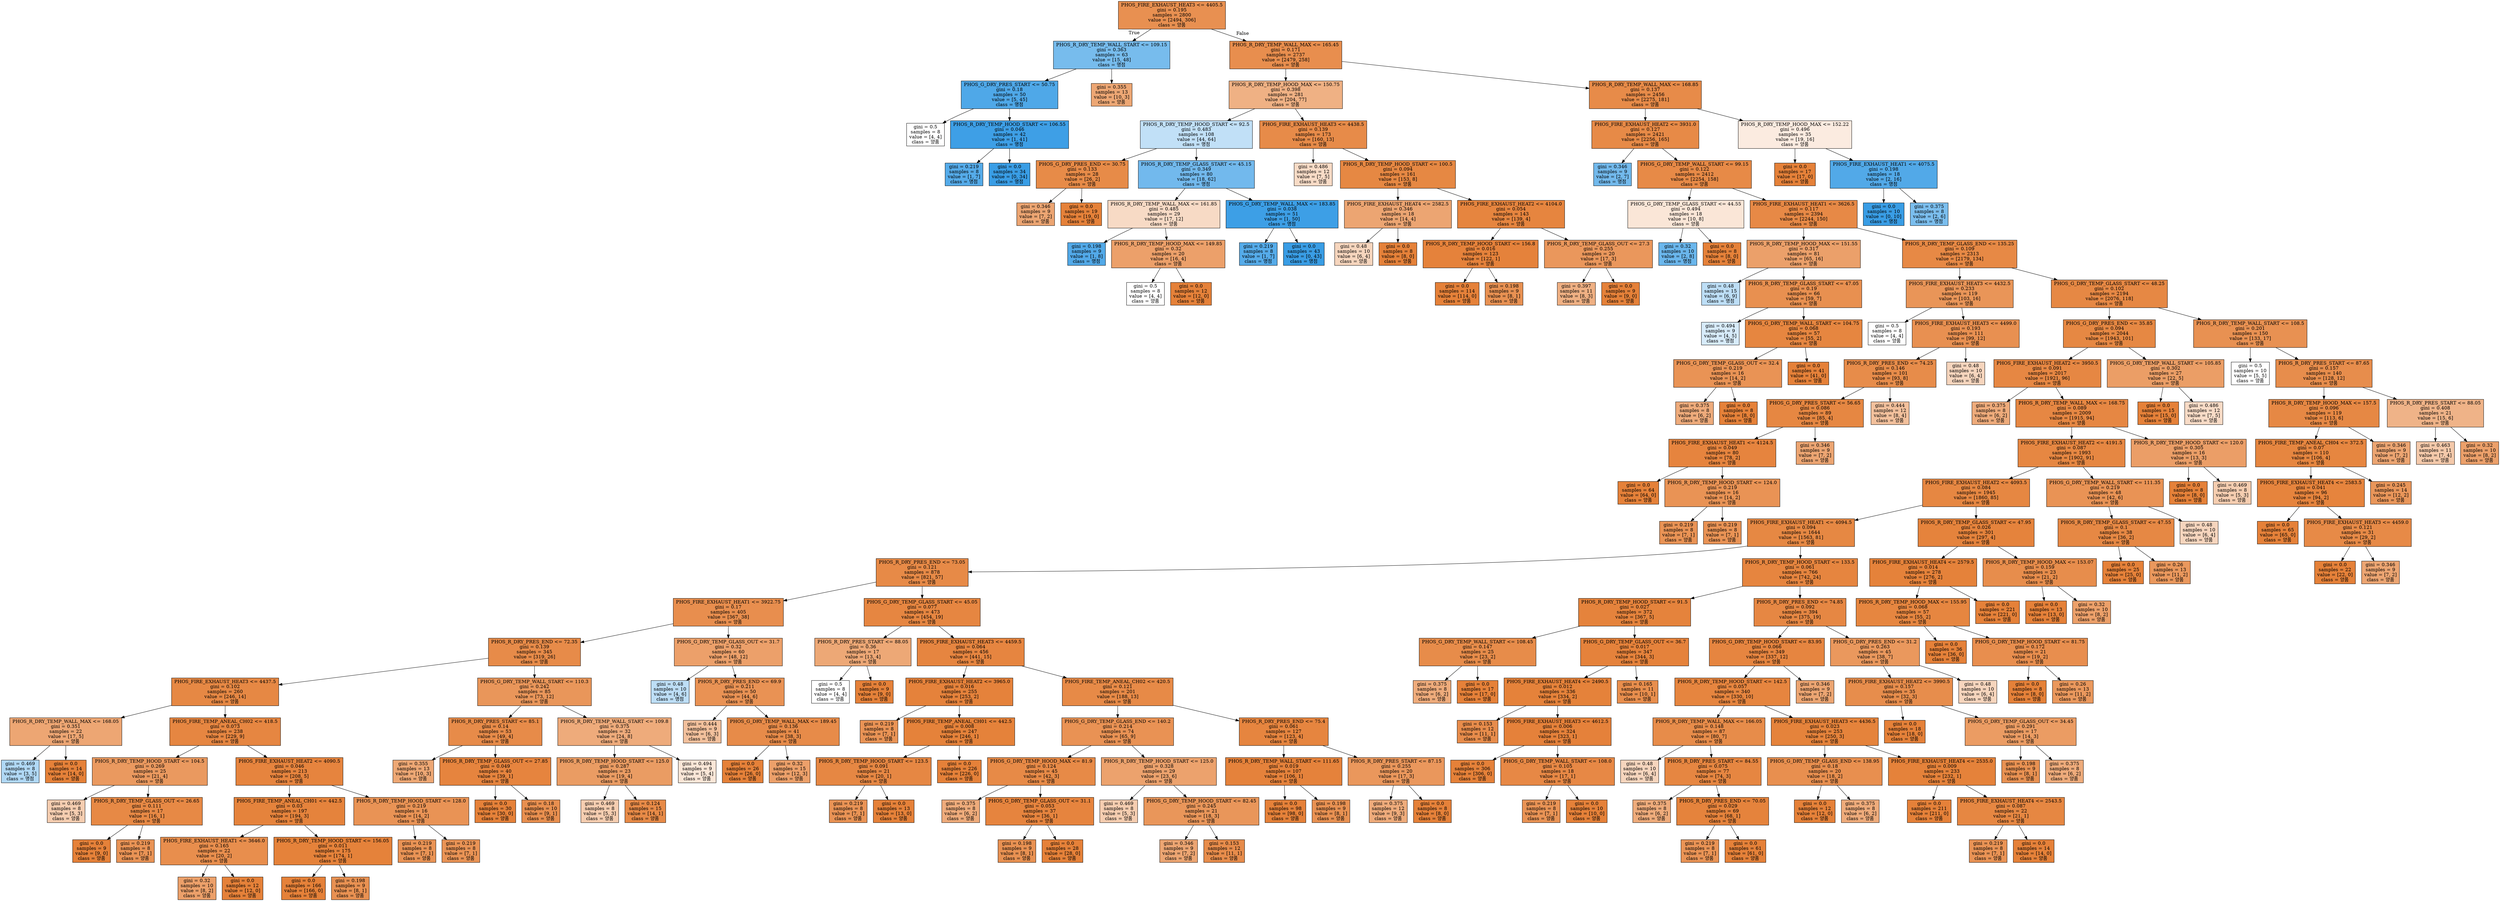 digraph Tree {
node [shape=box, style="filled", color="black"] ;
0 [label="PHOS_FIRE_EXHAUST_HEAT3 <= 4405.5\ngini = 0.195\nsamples = 2800\nvalue = [2494, 306]\nclass = 양품", fillcolor="#e89051"] ;
1 [label="PHOS_R_DRY_TEMP_WALL_START <= 109.15\ngini = 0.363\nsamples = 63\nvalue = [15, 48]\nclass = 명점", fillcolor="#77bced"] ;
0 -> 1 [labeldistance=2.5, labelangle=45, headlabel="True"] ;
2 [label="PHOS_G_DRY_PRES_START <= 50.75\ngini = 0.18\nsamples = 50\nvalue = [5, 45]\nclass = 명점", fillcolor="#4fa8e8"] ;
1 -> 2 ;
3 [label="gini = 0.5\nsamples = 8\nvalue = [4, 4]\nclass = 양품", fillcolor="#ffffff"] ;
2 -> 3 ;
4 [label="PHOS_R_DRY_TEMP_HOOD_START <= 106.55\ngini = 0.046\nsamples = 42\nvalue = [1, 41]\nclass = 명점", fillcolor="#3e9fe6"] ;
2 -> 4 ;
5 [label="gini = 0.219\nsamples = 8\nvalue = [1, 7]\nclass = 명점", fillcolor="#55abe9"] ;
4 -> 5 ;
6 [label="gini = 0.0\nsamples = 34\nvalue = [0, 34]\nclass = 명점", fillcolor="#399de5"] ;
4 -> 6 ;
7 [label="gini = 0.355\nsamples = 13\nvalue = [10, 3]\nclass = 양품", fillcolor="#eda774"] ;
1 -> 7 ;
8 [label="PHOS_R_DRY_TEMP_WALL_MAX <= 165.45\ngini = 0.171\nsamples = 2737\nvalue = [2479, 258]\nclass = 양품", fillcolor="#e88e4e"] ;
0 -> 8 [labeldistance=2.5, labelangle=-45, headlabel="False"] ;
9 [label="PHOS_R_DRY_TEMP_HOOD_MAX <= 150.75\ngini = 0.398\nsamples = 281\nvalue = [204, 77]\nclass = 양품", fillcolor="#efb184"] ;
8 -> 9 ;
10 [label="PHOS_R_DRY_TEMP_HOOD_START <= 92.5\ngini = 0.483\nsamples = 108\nvalue = [44, 64]\nclass = 명점", fillcolor="#c1e0f7"] ;
9 -> 10 ;
11 [label="PHOS_G_DRY_PRES_END <= 30.75\ngini = 0.133\nsamples = 28\nvalue = [26, 2]\nclass = 양품", fillcolor="#e78b48"] ;
10 -> 11 ;
12 [label="gini = 0.346\nsamples = 9\nvalue = [7, 2]\nclass = 양품", fillcolor="#eca572"] ;
11 -> 12 ;
13 [label="gini = 0.0\nsamples = 19\nvalue = [19, 0]\nclass = 양품", fillcolor="#e58139"] ;
11 -> 13 ;
14 [label="PHOS_R_DRY_TEMP_GLASS_START <= 45.15\ngini = 0.349\nsamples = 80\nvalue = [18, 62]\nclass = 명점", fillcolor="#72b9ed"] ;
10 -> 14 ;
15 [label="PHOS_R_DRY_TEMP_WALL_MAX <= 161.85\ngini = 0.485\nsamples = 29\nvalue = [17, 12]\nclass = 양품", fillcolor="#f7dac5"] ;
14 -> 15 ;
16 [label="gini = 0.198\nsamples = 9\nvalue = [1, 8]\nclass = 명점", fillcolor="#52a9e8"] ;
15 -> 16 ;
17 [label="PHOS_R_DRY_TEMP_HOOD_MAX <= 149.85\ngini = 0.32\nsamples = 20\nvalue = [16, 4]\nclass = 양품", fillcolor="#eca06a"] ;
15 -> 17 ;
18 [label="gini = 0.5\nsamples = 8\nvalue = [4, 4]\nclass = 양품", fillcolor="#ffffff"] ;
17 -> 18 ;
19 [label="gini = 0.0\nsamples = 12\nvalue = [12, 0]\nclass = 양품", fillcolor="#e58139"] ;
17 -> 19 ;
20 [label="PHOS_G_DRY_TEMP_WALL_MAX <= 183.85\ngini = 0.038\nsamples = 51\nvalue = [1, 50]\nclass = 명점", fillcolor="#3d9fe6"] ;
14 -> 20 ;
21 [label="gini = 0.219\nsamples = 8\nvalue = [1, 7]\nclass = 명점", fillcolor="#55abe9"] ;
20 -> 21 ;
22 [label="gini = 0.0\nsamples = 43\nvalue = [0, 43]\nclass = 명점", fillcolor="#399de5"] ;
20 -> 22 ;
23 [label="PHOS_FIRE_EXHAUST_HEAT3 <= 4438.5\ngini = 0.139\nsamples = 173\nvalue = [160, 13]\nclass = 양품", fillcolor="#e78b49"] ;
9 -> 23 ;
24 [label="gini = 0.486\nsamples = 12\nvalue = [7, 5]\nclass = 양품", fillcolor="#f8dbc6"] ;
23 -> 24 ;
25 [label="PHOS_R_DRY_TEMP_HOOD_START <= 100.5\ngini = 0.094\nsamples = 161\nvalue = [153, 8]\nclass = 양품", fillcolor="#e68843"] ;
23 -> 25 ;
26 [label="PHOS_FIRE_EXHAUST_HEAT4 <= 2582.5\ngini = 0.346\nsamples = 18\nvalue = [14, 4]\nclass = 양품", fillcolor="#eca572"] ;
25 -> 26 ;
27 [label="gini = 0.48\nsamples = 10\nvalue = [6, 4]\nclass = 양품", fillcolor="#f6d5bd"] ;
26 -> 27 ;
28 [label="gini = 0.0\nsamples = 8\nvalue = [8, 0]\nclass = 양품", fillcolor="#e58139"] ;
26 -> 28 ;
29 [label="PHOS_FIRE_EXHAUST_HEAT2 <= 4104.0\ngini = 0.054\nsamples = 143\nvalue = [139, 4]\nclass = 양품", fillcolor="#e6853f"] ;
25 -> 29 ;
30 [label="PHOS_R_DRY_TEMP_HOOD_START <= 156.8\ngini = 0.016\nsamples = 123\nvalue = [122, 1]\nclass = 양품", fillcolor="#e5823b"] ;
29 -> 30 ;
31 [label="gini = 0.0\nsamples = 114\nvalue = [114, 0]\nclass = 양품", fillcolor="#e58139"] ;
30 -> 31 ;
32 [label="gini = 0.198\nsamples = 9\nvalue = [8, 1]\nclass = 양품", fillcolor="#e89152"] ;
30 -> 32 ;
33 [label="PHOS_R_DRY_TEMP_GLASS_OUT <= 27.3\ngini = 0.255\nsamples = 20\nvalue = [17, 3]\nclass = 양품", fillcolor="#ea975c"] ;
29 -> 33 ;
34 [label="gini = 0.397\nsamples = 11\nvalue = [8, 3]\nclass = 양품", fillcolor="#efb083"] ;
33 -> 34 ;
35 [label="gini = 0.0\nsamples = 9\nvalue = [9, 0]\nclass = 양품", fillcolor="#e58139"] ;
33 -> 35 ;
36 [label="PHOS_R_DRY_TEMP_WALL_MAX <= 168.85\ngini = 0.137\nsamples = 2456\nvalue = [2275, 181]\nclass = 양품", fillcolor="#e78b49"] ;
8 -> 36 ;
37 [label="PHOS_FIRE_EXHAUST_HEAT2 <= 3931.0\ngini = 0.127\nsamples = 2421\nvalue = [2256, 165]\nclass = 양품", fillcolor="#e78a47"] ;
36 -> 37 ;
38 [label="gini = 0.346\nsamples = 9\nvalue = [2, 7]\nclass = 명점", fillcolor="#72b9ec"] ;
37 -> 38 ;
39 [label="PHOS_G_DRY_TEMP_WALL_START <= 99.15\ngini = 0.122\nsamples = 2412\nvalue = [2254, 158]\nclass = 양품", fillcolor="#e78a47"] ;
37 -> 39 ;
40 [label="PHOS_G_DRY_TEMP_GLASS_START <= 44.55\ngini = 0.494\nsamples = 18\nvalue = [10, 8]\nclass = 양품", fillcolor="#fae6d7"] ;
39 -> 40 ;
41 [label="gini = 0.32\nsamples = 10\nvalue = [2, 8]\nclass = 명점", fillcolor="#6ab6ec"] ;
40 -> 41 ;
42 [label="gini = 0.0\nsamples = 8\nvalue = [8, 0]\nclass = 양품", fillcolor="#e58139"] ;
40 -> 42 ;
43 [label="PHOS_FIRE_EXHAUST_HEAT1 <= 3626.5\ngini = 0.117\nsamples = 2394\nvalue = [2244, 150]\nclass = 양품", fillcolor="#e78946"] ;
39 -> 43 ;
44 [label="PHOS_R_DRY_TEMP_HOOD_MAX <= 151.55\ngini = 0.317\nsamples = 81\nvalue = [65, 16]\nclass = 양품", fillcolor="#eba06a"] ;
43 -> 44 ;
45 [label="gini = 0.48\nsamples = 15\nvalue = [6, 9]\nclass = 명점", fillcolor="#bddef6"] ;
44 -> 45 ;
46 [label="PHOS_R_DRY_TEMP_GLASS_START <= 47.05\ngini = 0.19\nsamples = 66\nvalue = [59, 7]\nclass = 양품", fillcolor="#e89050"] ;
44 -> 46 ;
47 [label="gini = 0.494\nsamples = 9\nvalue = [4, 5]\nclass = 명점", fillcolor="#d7ebfa"] ;
46 -> 47 ;
48 [label="PHOS_G_DRY_TEMP_WALL_START <= 104.75\ngini = 0.068\nsamples = 57\nvalue = [55, 2]\nclass = 양품", fillcolor="#e68640"] ;
46 -> 48 ;
49 [label="PHOS_G_DRY_TEMP_GLASS_OUT <= 32.4\ngini = 0.219\nsamples = 16\nvalue = [14, 2]\nclass = 양품", fillcolor="#e99355"] ;
48 -> 49 ;
50 [label="gini = 0.375\nsamples = 8\nvalue = [6, 2]\nclass = 양품", fillcolor="#eeab7b"] ;
49 -> 50 ;
51 [label="gini = 0.0\nsamples = 8\nvalue = [8, 0]\nclass = 양품", fillcolor="#e58139"] ;
49 -> 51 ;
52 [label="gini = 0.0\nsamples = 41\nvalue = [41, 0]\nclass = 양품", fillcolor="#e58139"] ;
48 -> 52 ;
53 [label="PHOS_R_DRY_TEMP_GLASS_END <= 135.25\ngini = 0.109\nsamples = 2313\nvalue = [2179, 134]\nclass = 양품", fillcolor="#e78945"] ;
43 -> 53 ;
54 [label="PHOS_FIRE_EXHAUST_HEAT3 <= 4432.5\ngini = 0.233\nsamples = 119\nvalue = [103, 16]\nclass = 양품", fillcolor="#e99558"] ;
53 -> 54 ;
55 [label="gini = 0.5\nsamples = 8\nvalue = [4, 4]\nclass = 양품", fillcolor="#ffffff"] ;
54 -> 55 ;
56 [label="PHOS_FIRE_EXHAUST_HEAT3 <= 4499.0\ngini = 0.193\nsamples = 111\nvalue = [99, 12]\nclass = 양품", fillcolor="#e89051"] ;
54 -> 56 ;
57 [label="PHOS_R_DRY_PRES_END <= 74.25\ngini = 0.146\nsamples = 101\nvalue = [93, 8]\nclass = 양품", fillcolor="#e78c4a"] ;
56 -> 57 ;
58 [label="PHOS_G_DRY_PRES_START <= 56.65\ngini = 0.086\nsamples = 89\nvalue = [85, 4]\nclass = 양품", fillcolor="#e68742"] ;
57 -> 58 ;
59 [label="PHOS_FIRE_EXHAUST_HEAT1 <= 4124.5\ngini = 0.049\nsamples = 80\nvalue = [78, 2]\nclass = 양품", fillcolor="#e6843e"] ;
58 -> 59 ;
60 [label="gini = 0.0\nsamples = 64\nvalue = [64, 0]\nclass = 양품", fillcolor="#e58139"] ;
59 -> 60 ;
61 [label="PHOS_R_DRY_TEMP_HOOD_START <= 124.0\ngini = 0.219\nsamples = 16\nvalue = [14, 2]\nclass = 양품", fillcolor="#e99355"] ;
59 -> 61 ;
62 [label="gini = 0.219\nsamples = 8\nvalue = [7, 1]\nclass = 양품", fillcolor="#e99355"] ;
61 -> 62 ;
63 [label="gini = 0.219\nsamples = 8\nvalue = [7, 1]\nclass = 양품", fillcolor="#e99355"] ;
61 -> 63 ;
64 [label="gini = 0.346\nsamples = 9\nvalue = [7, 2]\nclass = 양품", fillcolor="#eca572"] ;
58 -> 64 ;
65 [label="gini = 0.444\nsamples = 12\nvalue = [8, 4]\nclass = 양품", fillcolor="#f2c09c"] ;
57 -> 65 ;
66 [label="gini = 0.48\nsamples = 10\nvalue = [6, 4]\nclass = 양품", fillcolor="#f6d5bd"] ;
56 -> 66 ;
67 [label="PHOS_G_DRY_TEMP_GLASS_START <= 48.25\ngini = 0.102\nsamples = 2194\nvalue = [2076, 118]\nclass = 양품", fillcolor="#e68844"] ;
53 -> 67 ;
68 [label="PHOS_G_DRY_PRES_END <= 35.85\ngini = 0.094\nsamples = 2044\nvalue = [1943, 101]\nclass = 양품", fillcolor="#e68843"] ;
67 -> 68 ;
69 [label="PHOS_FIRE_EXHAUST_HEAT2 <= 3950.5\ngini = 0.091\nsamples = 2017\nvalue = [1921, 96]\nclass = 양품", fillcolor="#e68743"] ;
68 -> 69 ;
70 [label="gini = 0.375\nsamples = 8\nvalue = [6, 2]\nclass = 양품", fillcolor="#eeab7b"] ;
69 -> 70 ;
71 [label="PHOS_R_DRY_TEMP_WALL_MAX <= 168.75\ngini = 0.089\nsamples = 2009\nvalue = [1915, 94]\nclass = 양품", fillcolor="#e68743"] ;
69 -> 71 ;
72 [label="PHOS_FIRE_EXHAUST_HEAT2 <= 4191.5\ngini = 0.087\nsamples = 1993\nvalue = [1902, 91]\nclass = 양품", fillcolor="#e68742"] ;
71 -> 72 ;
73 [label="PHOS_FIRE_EXHAUST_HEAT2 <= 4093.5\ngini = 0.084\nsamples = 1945\nvalue = [1860, 85]\nclass = 양품", fillcolor="#e68742"] ;
72 -> 73 ;
74 [label="PHOS_FIRE_EXHAUST_HEAT1 <= 4094.5\ngini = 0.094\nsamples = 1644\nvalue = [1563, 81]\nclass = 양품", fillcolor="#e68843"] ;
73 -> 74 ;
75 [label="PHOS_R_DRY_PRES_END <= 73.05\ngini = 0.121\nsamples = 878\nvalue = [821, 57]\nclass = 양품", fillcolor="#e78a47"] ;
74 -> 75 ;
76 [label="PHOS_FIRE_EXHAUST_HEAT1 <= 3922.75\ngini = 0.17\nsamples = 405\nvalue = [367, 38]\nclass = 양품", fillcolor="#e88e4e"] ;
75 -> 76 ;
77 [label="PHOS_R_DRY_PRES_END <= 72.35\ngini = 0.139\nsamples = 345\nvalue = [319, 26]\nclass = 양품", fillcolor="#e78b49"] ;
76 -> 77 ;
78 [label="PHOS_FIRE_EXHAUST_HEAT3 <= 4437.5\ngini = 0.102\nsamples = 260\nvalue = [246, 14]\nclass = 양품", fillcolor="#e68844"] ;
77 -> 78 ;
79 [label="PHOS_R_DRY_TEMP_WALL_MAX <= 168.05\ngini = 0.351\nsamples = 22\nvalue = [17, 5]\nclass = 양품", fillcolor="#eda673"] ;
78 -> 79 ;
80 [label="gini = 0.469\nsamples = 8\nvalue = [3, 5]\nclass = 명점", fillcolor="#b0d8f5"] ;
79 -> 80 ;
81 [label="gini = 0.0\nsamples = 14\nvalue = [14, 0]\nclass = 양품", fillcolor="#e58139"] ;
79 -> 81 ;
82 [label="PHOS_FIRE_TEMP_ANEAL_CH02 <= 418.5\ngini = 0.073\nsamples = 238\nvalue = [229, 9]\nclass = 양품", fillcolor="#e68641"] ;
78 -> 82 ;
83 [label="PHOS_R_DRY_TEMP_HOOD_START <= 104.5\ngini = 0.269\nsamples = 25\nvalue = [21, 4]\nclass = 양품", fillcolor="#ea995f"] ;
82 -> 83 ;
84 [label="gini = 0.469\nsamples = 8\nvalue = [5, 3]\nclass = 양품", fillcolor="#f5cdb0"] ;
83 -> 84 ;
85 [label="PHOS_R_DRY_TEMP_GLASS_OUT <= 26.65\ngini = 0.111\nsamples = 17\nvalue = [16, 1]\nclass = 양품", fillcolor="#e78945"] ;
83 -> 85 ;
86 [label="gini = 0.0\nsamples = 9\nvalue = [9, 0]\nclass = 양품", fillcolor="#e58139"] ;
85 -> 86 ;
87 [label="gini = 0.219\nsamples = 8\nvalue = [7, 1]\nclass = 양품", fillcolor="#e99355"] ;
85 -> 87 ;
88 [label="PHOS_FIRE_EXHAUST_HEAT2 <= 4090.5\ngini = 0.046\nsamples = 213\nvalue = [208, 5]\nclass = 양품", fillcolor="#e6843e"] ;
82 -> 88 ;
89 [label="PHOS_FIRE_TEMP_ANEAL_CH01 <= 442.5\ngini = 0.03\nsamples = 197\nvalue = [194, 3]\nclass = 양품", fillcolor="#e5833c"] ;
88 -> 89 ;
90 [label="PHOS_FIRE_EXHAUST_HEAT1 <= 3646.0\ngini = 0.165\nsamples = 22\nvalue = [20, 2]\nclass = 양품", fillcolor="#e88e4d"] ;
89 -> 90 ;
91 [label="gini = 0.32\nsamples = 10\nvalue = [8, 2]\nclass = 양품", fillcolor="#eca06a"] ;
90 -> 91 ;
92 [label="gini = 0.0\nsamples = 12\nvalue = [12, 0]\nclass = 양품", fillcolor="#e58139"] ;
90 -> 92 ;
93 [label="PHOS_R_DRY_TEMP_HOOD_START <= 156.05\ngini = 0.011\nsamples = 175\nvalue = [174, 1]\nclass = 양품", fillcolor="#e5823a"] ;
89 -> 93 ;
94 [label="gini = 0.0\nsamples = 166\nvalue = [166, 0]\nclass = 양품", fillcolor="#e58139"] ;
93 -> 94 ;
95 [label="gini = 0.198\nsamples = 9\nvalue = [8, 1]\nclass = 양품", fillcolor="#e89152"] ;
93 -> 95 ;
96 [label="PHOS_R_DRY_TEMP_HOOD_START <= 128.0\ngini = 0.219\nsamples = 16\nvalue = [14, 2]\nclass = 양품", fillcolor="#e99355"] ;
88 -> 96 ;
97 [label="gini = 0.219\nsamples = 8\nvalue = [7, 1]\nclass = 양품", fillcolor="#e99355"] ;
96 -> 97 ;
98 [label="gini = 0.219\nsamples = 8\nvalue = [7, 1]\nclass = 양품", fillcolor="#e99355"] ;
96 -> 98 ;
99 [label="PHOS_G_DRY_TEMP_WALL_START <= 110.3\ngini = 0.242\nsamples = 85\nvalue = [73, 12]\nclass = 양품", fillcolor="#e9965a"] ;
77 -> 99 ;
100 [label="PHOS_R_DRY_PRES_START <= 85.1\ngini = 0.14\nsamples = 53\nvalue = [49, 4]\nclass = 양품", fillcolor="#e78b49"] ;
99 -> 100 ;
101 [label="gini = 0.355\nsamples = 13\nvalue = [10, 3]\nclass = 양품", fillcolor="#eda774"] ;
100 -> 101 ;
102 [label="PHOS_R_DRY_TEMP_GLASS_OUT <= 27.85\ngini = 0.049\nsamples = 40\nvalue = [39, 1]\nclass = 양품", fillcolor="#e6843e"] ;
100 -> 102 ;
103 [label="gini = 0.0\nsamples = 30\nvalue = [30, 0]\nclass = 양품", fillcolor="#e58139"] ;
102 -> 103 ;
104 [label="gini = 0.18\nsamples = 10\nvalue = [9, 1]\nclass = 양품", fillcolor="#e88f4f"] ;
102 -> 104 ;
105 [label="PHOS_R_DRY_TEMP_WALL_START <= 109.8\ngini = 0.375\nsamples = 32\nvalue = [24, 8]\nclass = 양품", fillcolor="#eeab7b"] ;
99 -> 105 ;
106 [label="PHOS_R_DRY_TEMP_HOOD_START <= 125.0\ngini = 0.287\nsamples = 23\nvalue = [19, 4]\nclass = 양품", fillcolor="#ea9c63"] ;
105 -> 106 ;
107 [label="gini = 0.469\nsamples = 8\nvalue = [5, 3]\nclass = 양품", fillcolor="#f5cdb0"] ;
106 -> 107 ;
108 [label="gini = 0.124\nsamples = 15\nvalue = [14, 1]\nclass = 양품", fillcolor="#e78a47"] ;
106 -> 108 ;
109 [label="gini = 0.494\nsamples = 9\nvalue = [5, 4]\nclass = 양품", fillcolor="#fae6d7"] ;
105 -> 109 ;
110 [label="PHOS_G_DRY_TEMP_GLASS_OUT <= 31.7\ngini = 0.32\nsamples = 60\nvalue = [48, 12]\nclass = 양품", fillcolor="#eca06a"] ;
76 -> 110 ;
111 [label="gini = 0.48\nsamples = 10\nvalue = [4, 6]\nclass = 명점", fillcolor="#bddef6"] ;
110 -> 111 ;
112 [label="PHOS_R_DRY_PRES_END <= 69.9\ngini = 0.211\nsamples = 50\nvalue = [44, 6]\nclass = 양품", fillcolor="#e99254"] ;
110 -> 112 ;
113 [label="gini = 0.444\nsamples = 9\nvalue = [6, 3]\nclass = 양품", fillcolor="#f2c09c"] ;
112 -> 113 ;
114 [label="PHOS_G_DRY_TEMP_WALL_MAX <= 189.45\ngini = 0.136\nsamples = 41\nvalue = [38, 3]\nclass = 양품", fillcolor="#e78b49"] ;
112 -> 114 ;
115 [label="gini = 0.0\nsamples = 26\nvalue = [26, 0]\nclass = 양품", fillcolor="#e58139"] ;
114 -> 115 ;
116 [label="gini = 0.32\nsamples = 15\nvalue = [12, 3]\nclass = 양품", fillcolor="#eca06a"] ;
114 -> 116 ;
117 [label="PHOS_G_DRY_TEMP_GLASS_START <= 45.05\ngini = 0.077\nsamples = 473\nvalue = [454, 19]\nclass = 양품", fillcolor="#e68641"] ;
75 -> 117 ;
118 [label="PHOS_R_DRY_PRES_START <= 88.05\ngini = 0.36\nsamples = 17\nvalue = [13, 4]\nclass = 양품", fillcolor="#eda876"] ;
117 -> 118 ;
119 [label="gini = 0.5\nsamples = 8\nvalue = [4, 4]\nclass = 양품", fillcolor="#ffffff"] ;
118 -> 119 ;
120 [label="gini = 0.0\nsamples = 9\nvalue = [9, 0]\nclass = 양품", fillcolor="#e58139"] ;
118 -> 120 ;
121 [label="PHOS_FIRE_EXHAUST_HEAT3 <= 4459.5\ngini = 0.064\nsamples = 456\nvalue = [441, 15]\nclass = 양품", fillcolor="#e68540"] ;
117 -> 121 ;
122 [label="PHOS_FIRE_EXHAUST_HEAT2 <= 3965.0\ngini = 0.016\nsamples = 255\nvalue = [253, 2]\nclass = 양품", fillcolor="#e5823b"] ;
121 -> 122 ;
123 [label="gini = 0.219\nsamples = 8\nvalue = [7, 1]\nclass = 양품", fillcolor="#e99355"] ;
122 -> 123 ;
124 [label="PHOS_FIRE_TEMP_ANEAL_CH01 <= 442.5\ngini = 0.008\nsamples = 247\nvalue = [246, 1]\nclass = 양품", fillcolor="#e5823a"] ;
122 -> 124 ;
125 [label="PHOS_R_DRY_TEMP_HOOD_START <= 123.5\ngini = 0.091\nsamples = 21\nvalue = [20, 1]\nclass = 양품", fillcolor="#e68743"] ;
124 -> 125 ;
126 [label="gini = 0.219\nsamples = 8\nvalue = [7, 1]\nclass = 양품", fillcolor="#e99355"] ;
125 -> 126 ;
127 [label="gini = 0.0\nsamples = 13\nvalue = [13, 0]\nclass = 양품", fillcolor="#e58139"] ;
125 -> 127 ;
128 [label="gini = 0.0\nsamples = 226\nvalue = [226, 0]\nclass = 양품", fillcolor="#e58139"] ;
124 -> 128 ;
129 [label="PHOS_FIRE_TEMP_ANEAL_CH02 <= 420.5\ngini = 0.121\nsamples = 201\nvalue = [188, 13]\nclass = 양품", fillcolor="#e78a47"] ;
121 -> 129 ;
130 [label="PHOS_G_DRY_TEMP_GLASS_END <= 140.2\ngini = 0.214\nsamples = 74\nvalue = [65, 9]\nclass = 양품", fillcolor="#e99254"] ;
129 -> 130 ;
131 [label="PHOS_G_DRY_TEMP_HOOD_MAX <= 81.9\ngini = 0.124\nsamples = 45\nvalue = [42, 3]\nclass = 양품", fillcolor="#e78a47"] ;
130 -> 131 ;
132 [label="gini = 0.375\nsamples = 8\nvalue = [6, 2]\nclass = 양품", fillcolor="#eeab7b"] ;
131 -> 132 ;
133 [label="PHOS_G_DRY_TEMP_GLASS_OUT <= 31.1\ngini = 0.053\nsamples = 37\nvalue = [36, 1]\nclass = 양품", fillcolor="#e6843e"] ;
131 -> 133 ;
134 [label="gini = 0.198\nsamples = 9\nvalue = [8, 1]\nclass = 양품", fillcolor="#e89152"] ;
133 -> 134 ;
135 [label="gini = 0.0\nsamples = 28\nvalue = [28, 0]\nclass = 양품", fillcolor="#e58139"] ;
133 -> 135 ;
136 [label="PHOS_R_DRY_TEMP_HOOD_START <= 125.0\ngini = 0.328\nsamples = 29\nvalue = [23, 6]\nclass = 양품", fillcolor="#eca26d"] ;
130 -> 136 ;
137 [label="gini = 0.469\nsamples = 8\nvalue = [5, 3]\nclass = 양품", fillcolor="#f5cdb0"] ;
136 -> 137 ;
138 [label="PHOS_G_DRY_TEMP_HOOD_START <= 82.45\ngini = 0.245\nsamples = 21\nvalue = [18, 3]\nclass = 양품", fillcolor="#e9965a"] ;
136 -> 138 ;
139 [label="gini = 0.346\nsamples = 9\nvalue = [7, 2]\nclass = 양품", fillcolor="#eca572"] ;
138 -> 139 ;
140 [label="gini = 0.153\nsamples = 12\nvalue = [11, 1]\nclass = 양품", fillcolor="#e78c4b"] ;
138 -> 140 ;
141 [label="PHOS_R_DRY_PRES_END <= 75.4\ngini = 0.061\nsamples = 127\nvalue = [123, 4]\nclass = 양품", fillcolor="#e6853f"] ;
129 -> 141 ;
142 [label="PHOS_R_DRY_TEMP_WALL_START <= 111.65\ngini = 0.019\nsamples = 107\nvalue = [106, 1]\nclass = 양품", fillcolor="#e5823b"] ;
141 -> 142 ;
143 [label="gini = 0.0\nsamples = 98\nvalue = [98, 0]\nclass = 양품", fillcolor="#e58139"] ;
142 -> 143 ;
144 [label="gini = 0.198\nsamples = 9\nvalue = [8, 1]\nclass = 양품", fillcolor="#e89152"] ;
142 -> 144 ;
145 [label="PHOS_R_DRY_PRES_START <= 87.15\ngini = 0.255\nsamples = 20\nvalue = [17, 3]\nclass = 양품", fillcolor="#ea975c"] ;
141 -> 145 ;
146 [label="gini = 0.375\nsamples = 12\nvalue = [9, 3]\nclass = 양품", fillcolor="#eeab7b"] ;
145 -> 146 ;
147 [label="gini = 0.0\nsamples = 8\nvalue = [8, 0]\nclass = 양품", fillcolor="#e58139"] ;
145 -> 147 ;
148 [label="PHOS_R_DRY_TEMP_HOOD_START <= 133.5\ngini = 0.061\nsamples = 766\nvalue = [742, 24]\nclass = 양품", fillcolor="#e6853f"] ;
74 -> 148 ;
149 [label="PHOS_R_DRY_TEMP_HOOD_START <= 91.5\ngini = 0.027\nsamples = 372\nvalue = [367, 5]\nclass = 양품", fillcolor="#e5833c"] ;
148 -> 149 ;
150 [label="PHOS_G_DRY_TEMP_WALL_START <= 108.45\ngini = 0.147\nsamples = 25\nvalue = [23, 2]\nclass = 양품", fillcolor="#e78c4a"] ;
149 -> 150 ;
151 [label="gini = 0.375\nsamples = 8\nvalue = [6, 2]\nclass = 양품", fillcolor="#eeab7b"] ;
150 -> 151 ;
152 [label="gini = 0.0\nsamples = 17\nvalue = [17, 0]\nclass = 양품", fillcolor="#e58139"] ;
150 -> 152 ;
153 [label="PHOS_G_DRY_TEMP_GLASS_OUT <= 36.7\ngini = 0.017\nsamples = 347\nvalue = [344, 3]\nclass = 양품", fillcolor="#e5823b"] ;
149 -> 153 ;
154 [label="PHOS_FIRE_EXHAUST_HEAT4 <= 2490.5\ngini = 0.012\nsamples = 336\nvalue = [334, 2]\nclass = 양품", fillcolor="#e5823a"] ;
153 -> 154 ;
155 [label="gini = 0.153\nsamples = 12\nvalue = [11, 1]\nclass = 양품", fillcolor="#e78c4b"] ;
154 -> 155 ;
156 [label="PHOS_FIRE_EXHAUST_HEAT3 <= 4612.5\ngini = 0.006\nsamples = 324\nvalue = [323, 1]\nclass = 양품", fillcolor="#e5813a"] ;
154 -> 156 ;
157 [label="gini = 0.0\nsamples = 306\nvalue = [306, 0]\nclass = 양품", fillcolor="#e58139"] ;
156 -> 157 ;
158 [label="PHOS_G_DRY_TEMP_WALL_START <= 108.0\ngini = 0.105\nsamples = 18\nvalue = [17, 1]\nclass = 양품", fillcolor="#e78845"] ;
156 -> 158 ;
159 [label="gini = 0.219\nsamples = 8\nvalue = [7, 1]\nclass = 양품", fillcolor="#e99355"] ;
158 -> 159 ;
160 [label="gini = 0.0\nsamples = 10\nvalue = [10, 0]\nclass = 양품", fillcolor="#e58139"] ;
158 -> 160 ;
161 [label="gini = 0.165\nsamples = 11\nvalue = [10, 1]\nclass = 양품", fillcolor="#e88e4d"] ;
153 -> 161 ;
162 [label="PHOS_R_DRY_PRES_END <= 74.85\ngini = 0.092\nsamples = 394\nvalue = [375, 19]\nclass = 양품", fillcolor="#e68743"] ;
148 -> 162 ;
163 [label="PHOS_G_DRY_TEMP_HOOD_START <= 83.95\ngini = 0.066\nsamples = 349\nvalue = [337, 12]\nclass = 양품", fillcolor="#e68540"] ;
162 -> 163 ;
164 [label="PHOS_R_DRY_TEMP_HOOD_START <= 142.5\ngini = 0.057\nsamples = 340\nvalue = [330, 10]\nclass = 양품", fillcolor="#e6853f"] ;
163 -> 164 ;
165 [label="PHOS_R_DRY_TEMP_WALL_MAX <= 166.05\ngini = 0.148\nsamples = 87\nvalue = [80, 7]\nclass = 양품", fillcolor="#e78c4a"] ;
164 -> 165 ;
166 [label="gini = 0.48\nsamples = 10\nvalue = [6, 4]\nclass = 양품", fillcolor="#f6d5bd"] ;
165 -> 166 ;
167 [label="PHOS_R_DRY_PRES_START <= 84.55\ngini = 0.075\nsamples = 77\nvalue = [74, 3]\nclass = 양품", fillcolor="#e68641"] ;
165 -> 167 ;
168 [label="gini = 0.375\nsamples = 8\nvalue = [6, 2]\nclass = 양품", fillcolor="#eeab7b"] ;
167 -> 168 ;
169 [label="PHOS_R_DRY_PRES_END <= 70.05\ngini = 0.029\nsamples = 69\nvalue = [68, 1]\nclass = 양품", fillcolor="#e5833c"] ;
167 -> 169 ;
170 [label="gini = 0.219\nsamples = 8\nvalue = [7, 1]\nclass = 양품", fillcolor="#e99355"] ;
169 -> 170 ;
171 [label="gini = 0.0\nsamples = 61\nvalue = [61, 0]\nclass = 양품", fillcolor="#e58139"] ;
169 -> 171 ;
172 [label="PHOS_FIRE_EXHAUST_HEAT3 <= 4436.5\ngini = 0.023\nsamples = 253\nvalue = [250, 3]\nclass = 양품", fillcolor="#e5833b"] ;
164 -> 172 ;
173 [label="PHOS_G_DRY_TEMP_GLASS_END <= 138.95\ngini = 0.18\nsamples = 20\nvalue = [18, 2]\nclass = 양품", fillcolor="#e88f4f"] ;
172 -> 173 ;
174 [label="gini = 0.0\nsamples = 12\nvalue = [12, 0]\nclass = 양품", fillcolor="#e58139"] ;
173 -> 174 ;
175 [label="gini = 0.375\nsamples = 8\nvalue = [6, 2]\nclass = 양품", fillcolor="#eeab7b"] ;
173 -> 175 ;
176 [label="PHOS_FIRE_EXHAUST_HEAT4 <= 2535.0\ngini = 0.009\nsamples = 233\nvalue = [232, 1]\nclass = 양품", fillcolor="#e5823a"] ;
172 -> 176 ;
177 [label="gini = 0.0\nsamples = 211\nvalue = [211, 0]\nclass = 양품", fillcolor="#e58139"] ;
176 -> 177 ;
178 [label="PHOS_FIRE_EXHAUST_HEAT4 <= 2543.5\ngini = 0.087\nsamples = 22\nvalue = [21, 1]\nclass = 양품", fillcolor="#e68742"] ;
176 -> 178 ;
179 [label="gini = 0.219\nsamples = 8\nvalue = [7, 1]\nclass = 양품", fillcolor="#e99355"] ;
178 -> 179 ;
180 [label="gini = 0.0\nsamples = 14\nvalue = [14, 0]\nclass = 양품", fillcolor="#e58139"] ;
178 -> 180 ;
181 [label="gini = 0.346\nsamples = 9\nvalue = [7, 2]\nclass = 양품", fillcolor="#eca572"] ;
163 -> 181 ;
182 [label="PHOS_G_DRY_PRES_END <= 31.2\ngini = 0.263\nsamples = 45\nvalue = [38, 7]\nclass = 양품", fillcolor="#ea985d"] ;
162 -> 182 ;
183 [label="PHOS_FIRE_EXHAUST_HEAT2 <= 3990.5\ngini = 0.157\nsamples = 35\nvalue = [32, 3]\nclass = 양품", fillcolor="#e78d4c"] ;
182 -> 183 ;
184 [label="gini = 0.0\nsamples = 18\nvalue = [18, 0]\nclass = 양품", fillcolor="#e58139"] ;
183 -> 184 ;
185 [label="PHOS_G_DRY_TEMP_GLASS_OUT <= 34.45\ngini = 0.291\nsamples = 17\nvalue = [14, 3]\nclass = 양품", fillcolor="#eb9c63"] ;
183 -> 185 ;
186 [label="gini = 0.198\nsamples = 9\nvalue = [8, 1]\nclass = 양품", fillcolor="#e89152"] ;
185 -> 186 ;
187 [label="gini = 0.375\nsamples = 8\nvalue = [6, 2]\nclass = 양품", fillcolor="#eeab7b"] ;
185 -> 187 ;
188 [label="gini = 0.48\nsamples = 10\nvalue = [6, 4]\nclass = 양품", fillcolor="#f6d5bd"] ;
182 -> 188 ;
189 [label="PHOS_R_DRY_TEMP_GLASS_START <= 47.95\ngini = 0.026\nsamples = 301\nvalue = [297, 4]\nclass = 양품", fillcolor="#e5833c"] ;
73 -> 189 ;
190 [label="PHOS_FIRE_EXHAUST_HEAT4 <= 2579.5\ngini = 0.014\nsamples = 278\nvalue = [276, 2]\nclass = 양품", fillcolor="#e5823a"] ;
189 -> 190 ;
191 [label="PHOS_R_DRY_TEMP_HOOD_MAX <= 155.95\ngini = 0.068\nsamples = 57\nvalue = [55, 2]\nclass = 양품", fillcolor="#e68640"] ;
190 -> 191 ;
192 [label="gini = 0.0\nsamples = 36\nvalue = [36, 0]\nclass = 양품", fillcolor="#e58139"] ;
191 -> 192 ;
193 [label="PHOS_G_DRY_TEMP_HOOD_START <= 81.75\ngini = 0.172\nsamples = 21\nvalue = [19, 2]\nclass = 양품", fillcolor="#e88e4e"] ;
191 -> 193 ;
194 [label="gini = 0.0\nsamples = 8\nvalue = [8, 0]\nclass = 양품", fillcolor="#e58139"] ;
193 -> 194 ;
195 [label="gini = 0.26\nsamples = 13\nvalue = [11, 2]\nclass = 양품", fillcolor="#ea985d"] ;
193 -> 195 ;
196 [label="gini = 0.0\nsamples = 221\nvalue = [221, 0]\nclass = 양품", fillcolor="#e58139"] ;
190 -> 196 ;
197 [label="PHOS_R_DRY_TEMP_HOOD_MAX <= 153.07\ngini = 0.159\nsamples = 23\nvalue = [21, 2]\nclass = 양품", fillcolor="#e78d4c"] ;
189 -> 197 ;
198 [label="gini = 0.0\nsamples = 13\nvalue = [13, 0]\nclass = 양품", fillcolor="#e58139"] ;
197 -> 198 ;
199 [label="gini = 0.32\nsamples = 10\nvalue = [8, 2]\nclass = 양품", fillcolor="#eca06a"] ;
197 -> 199 ;
200 [label="PHOS_G_DRY_TEMP_WALL_START <= 111.35\ngini = 0.219\nsamples = 48\nvalue = [42, 6]\nclass = 양품", fillcolor="#e99355"] ;
72 -> 200 ;
201 [label="PHOS_R_DRY_TEMP_GLASS_START <= 47.55\ngini = 0.1\nsamples = 38\nvalue = [36, 2]\nclass = 양품", fillcolor="#e68844"] ;
200 -> 201 ;
202 [label="gini = 0.0\nsamples = 25\nvalue = [25, 0]\nclass = 양품", fillcolor="#e58139"] ;
201 -> 202 ;
203 [label="gini = 0.26\nsamples = 13\nvalue = [11, 2]\nclass = 양품", fillcolor="#ea985d"] ;
201 -> 203 ;
204 [label="gini = 0.48\nsamples = 10\nvalue = [6, 4]\nclass = 양품", fillcolor="#f6d5bd"] ;
200 -> 204 ;
205 [label="PHOS_R_DRY_TEMP_HOOD_START <= 120.0\ngini = 0.305\nsamples = 16\nvalue = [13, 3]\nclass = 양품", fillcolor="#eb9e67"] ;
71 -> 205 ;
206 [label="gini = 0.0\nsamples = 8\nvalue = [8, 0]\nclass = 양품", fillcolor="#e58139"] ;
205 -> 206 ;
207 [label="gini = 0.469\nsamples = 8\nvalue = [5, 3]\nclass = 양품", fillcolor="#f5cdb0"] ;
205 -> 207 ;
208 [label="PHOS_G_DRY_TEMP_WALL_START <= 105.85\ngini = 0.302\nsamples = 27\nvalue = [22, 5]\nclass = 양품", fillcolor="#eb9e66"] ;
68 -> 208 ;
209 [label="gini = 0.0\nsamples = 15\nvalue = [15, 0]\nclass = 양품", fillcolor="#e58139"] ;
208 -> 209 ;
210 [label="gini = 0.486\nsamples = 12\nvalue = [7, 5]\nclass = 양품", fillcolor="#f8dbc6"] ;
208 -> 210 ;
211 [label="PHOS_R_DRY_TEMP_WALL_START <= 108.5\ngini = 0.201\nsamples = 150\nvalue = [133, 17]\nclass = 양품", fillcolor="#e89152"] ;
67 -> 211 ;
212 [label="gini = 0.5\nsamples = 10\nvalue = [5, 5]\nclass = 양품", fillcolor="#ffffff"] ;
211 -> 212 ;
213 [label="PHOS_R_DRY_PRES_START <= 87.65\ngini = 0.157\nsamples = 140\nvalue = [128, 12]\nclass = 양품", fillcolor="#e78d4c"] ;
211 -> 213 ;
214 [label="PHOS_R_DRY_TEMP_HOOD_MAX <= 157.5\ngini = 0.096\nsamples = 119\nvalue = [113, 6]\nclass = 양품", fillcolor="#e68844"] ;
213 -> 214 ;
215 [label="PHOS_FIRE_TEMP_ANEAL_CH04 <= 372.5\ngini = 0.07\nsamples = 110\nvalue = [106, 4]\nclass = 양품", fillcolor="#e68640"] ;
214 -> 215 ;
216 [label="PHOS_FIRE_EXHAUST_HEAT4 <= 2583.5\ngini = 0.041\nsamples = 96\nvalue = [94, 2]\nclass = 양품", fillcolor="#e6843d"] ;
215 -> 216 ;
217 [label="gini = 0.0\nsamples = 65\nvalue = [65, 0]\nclass = 양품", fillcolor="#e58139"] ;
216 -> 217 ;
218 [label="PHOS_FIRE_EXHAUST_HEAT3 <= 4459.0\ngini = 0.121\nsamples = 31\nvalue = [29, 2]\nclass = 양품", fillcolor="#e78a47"] ;
216 -> 218 ;
219 [label="gini = 0.0\nsamples = 22\nvalue = [22, 0]\nclass = 양품", fillcolor="#e58139"] ;
218 -> 219 ;
220 [label="gini = 0.346\nsamples = 9\nvalue = [7, 2]\nclass = 양품", fillcolor="#eca572"] ;
218 -> 220 ;
221 [label="gini = 0.245\nsamples = 14\nvalue = [12, 2]\nclass = 양품", fillcolor="#e9965a"] ;
215 -> 221 ;
222 [label="gini = 0.346\nsamples = 9\nvalue = [7, 2]\nclass = 양품", fillcolor="#eca572"] ;
214 -> 222 ;
223 [label="PHOS_R_DRY_PRES_START <= 88.05\ngini = 0.408\nsamples = 21\nvalue = [15, 6]\nclass = 양품", fillcolor="#efb388"] ;
213 -> 223 ;
224 [label="gini = 0.463\nsamples = 11\nvalue = [7, 4]\nclass = 양품", fillcolor="#f4c9aa"] ;
223 -> 224 ;
225 [label="gini = 0.32\nsamples = 10\nvalue = [8, 2]\nclass = 양품", fillcolor="#eca06a"] ;
223 -> 225 ;
226 [label="PHOS_R_DRY_TEMP_HOOD_MAX <= 152.22\ngini = 0.496\nsamples = 35\nvalue = [19, 16]\nclass = 양품", fillcolor="#fbebe0"] ;
36 -> 226 ;
227 [label="gini = 0.0\nsamples = 17\nvalue = [17, 0]\nclass = 양품", fillcolor="#e58139"] ;
226 -> 227 ;
228 [label="PHOS_FIRE_EXHAUST_HEAT1 <= 4075.5\ngini = 0.198\nsamples = 18\nvalue = [2, 16]\nclass = 명점", fillcolor="#52a9e8"] ;
226 -> 228 ;
229 [label="gini = 0.0\nsamples = 10\nvalue = [0, 10]\nclass = 명점", fillcolor="#399de5"] ;
228 -> 229 ;
230 [label="gini = 0.375\nsamples = 8\nvalue = [2, 6]\nclass = 명점", fillcolor="#7bbeee"] ;
228 -> 230 ;
}